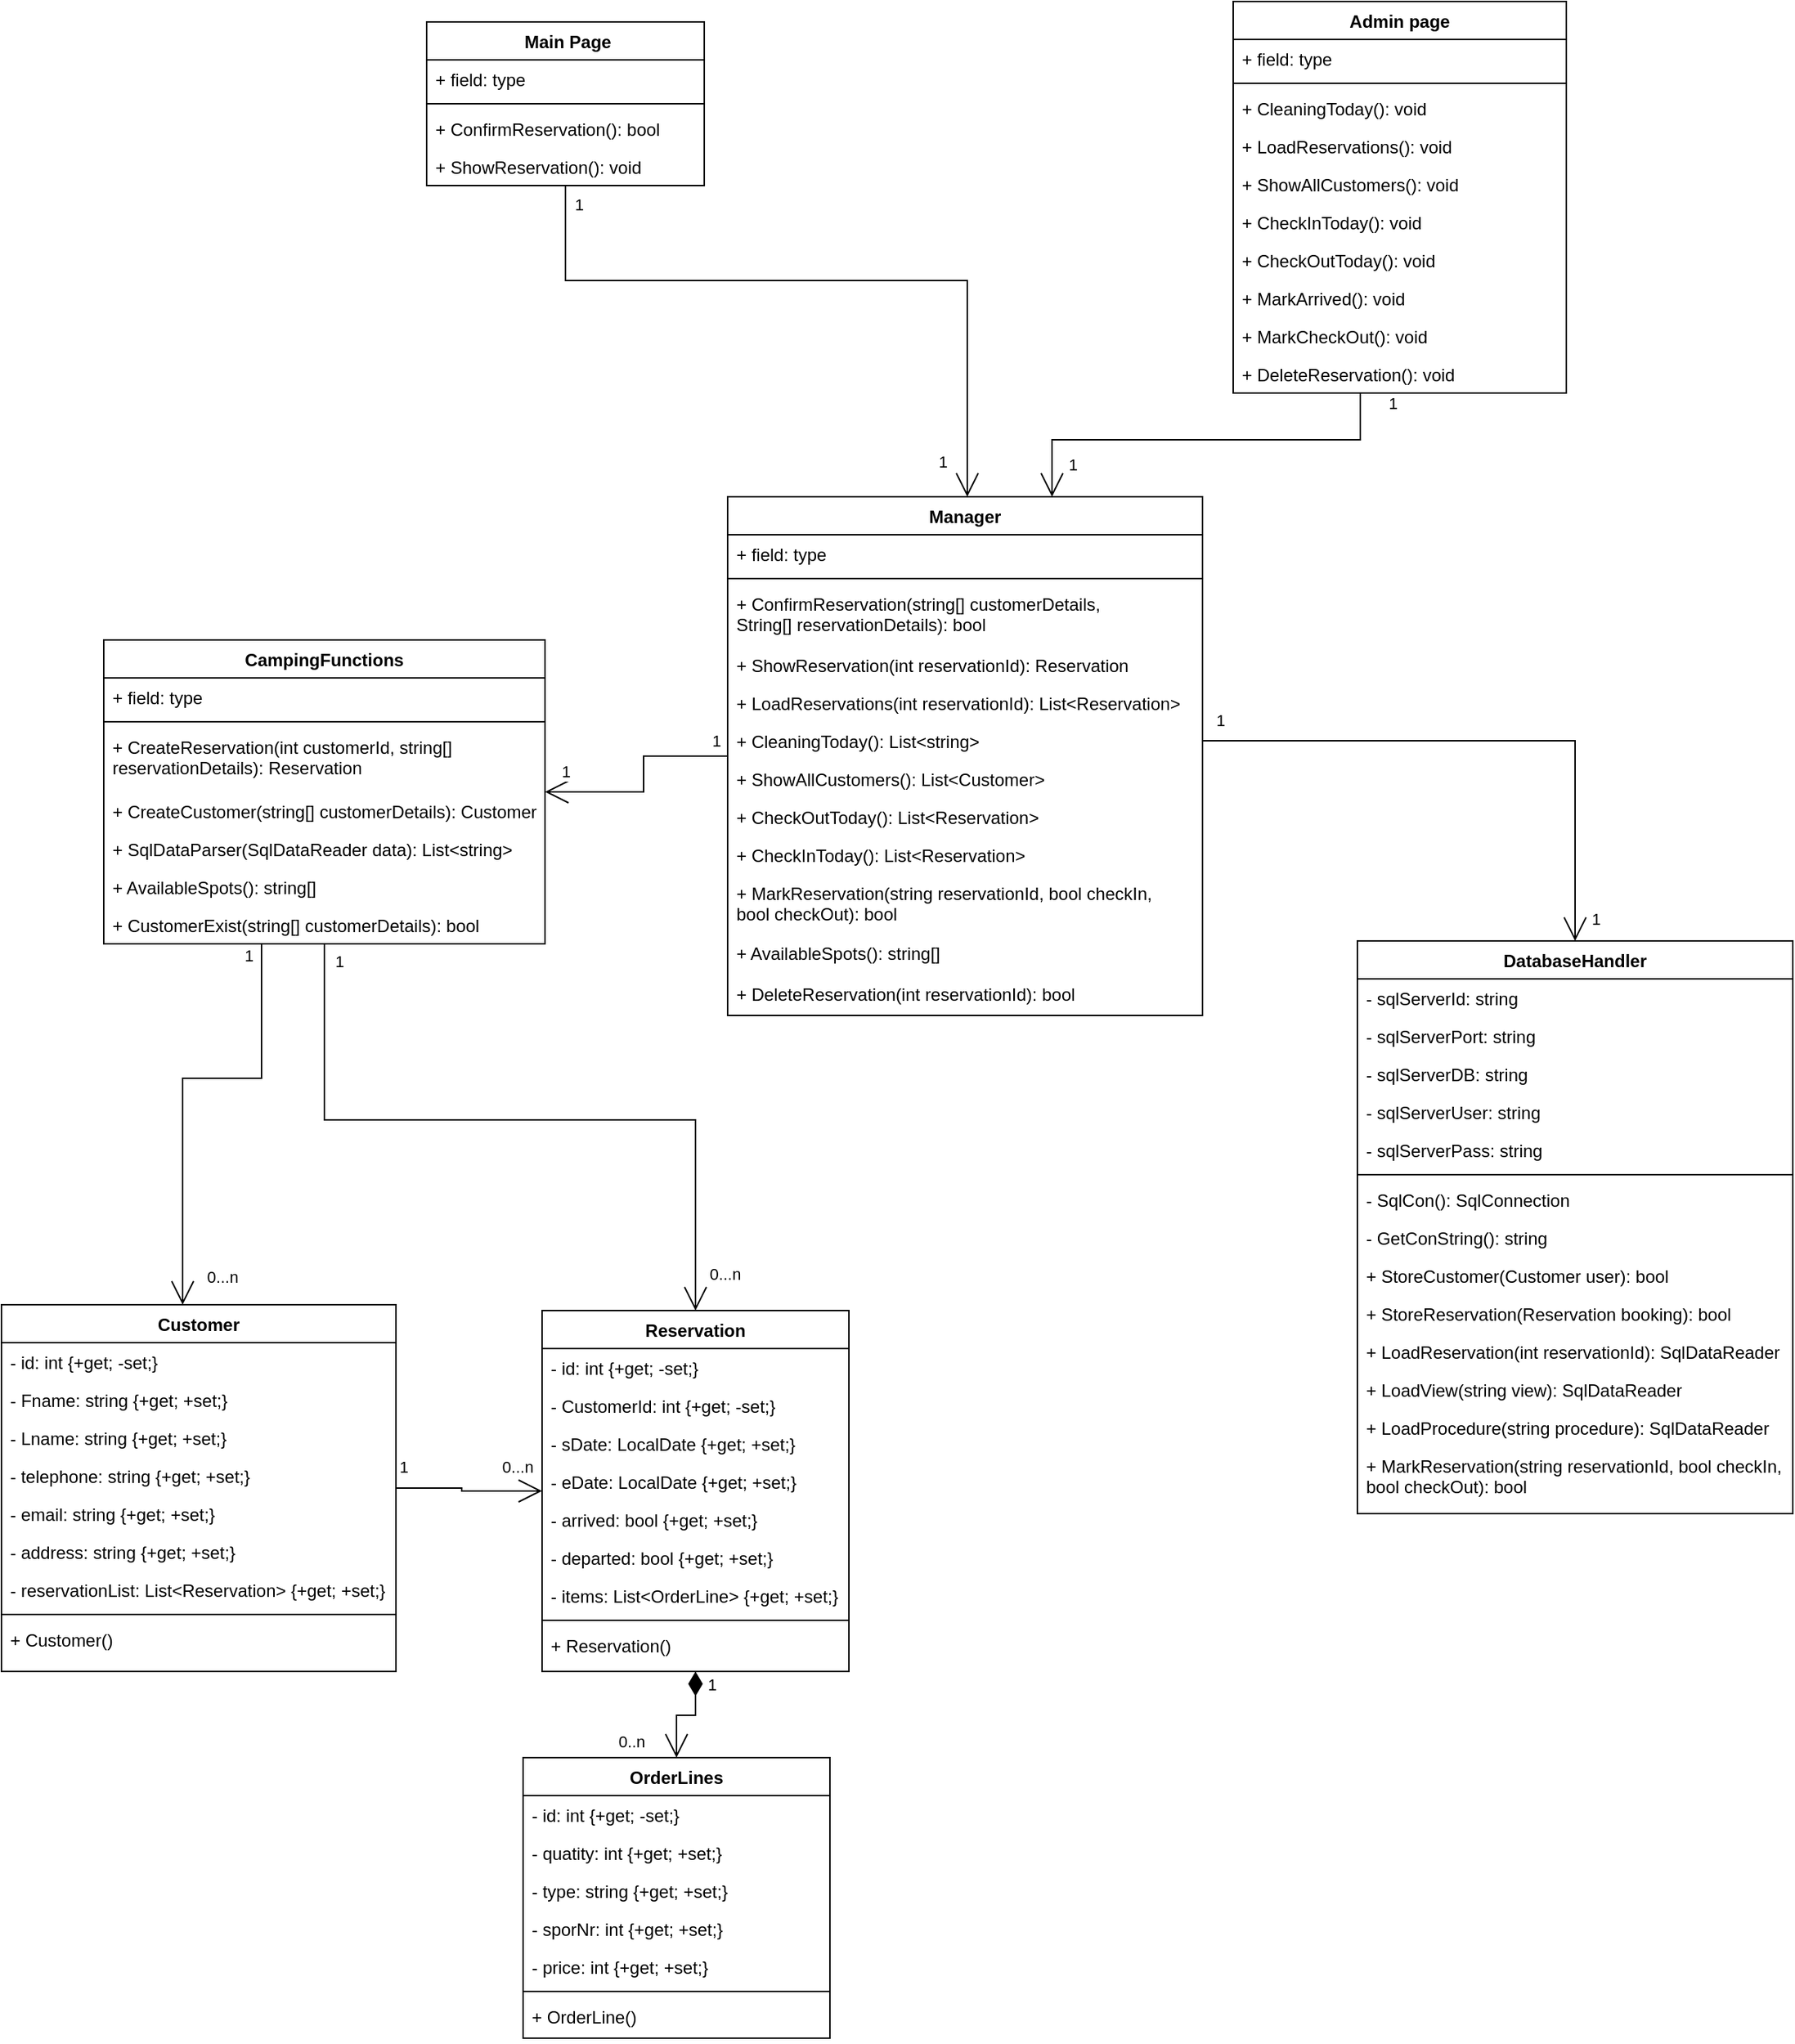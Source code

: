 <mxfile version="15.3.8" type="device"><diagram id="ZXucIiQbmIGvq1bYU0fG" name="Page-1"><mxGraphModel dx="1384" dy="1245" grid="0" gridSize="10" guides="1" tooltips="1" connect="1" arrows="1" fold="1" page="0" pageScale="1" pageWidth="827" pageHeight="1169" math="0" shadow="0"><root><mxCell id="0"/><mxCell id="1" parent="0"/><mxCell id="AA10VUPII5IfpuSsmPGF-103" style="edgeStyle=orthogonalEdgeStyle;rounded=0;orthogonalLoop=1;jettySize=auto;html=1;startArrow=none;startFill=0;endArrow=open;endFill=0;startSize=14;endSize=14;" edge="1" parent="1" source="AA10VUPII5IfpuSsmPGF-1" target="AA10VUPII5IfpuSsmPGF-9"><mxGeometry relative="1" as="geometry"/></mxCell><mxCell id="AA10VUPII5IfpuSsmPGF-104" value="1" style="edgeLabel;html=1;align=center;verticalAlign=middle;resizable=0;points=[];" vertex="1" connectable="0" parent="AA10VUPII5IfpuSsmPGF-103"><mxGeometry x="-0.843" y="1" relative="1" as="geometry"><mxPoint x="3" y="-12" as="offset"/></mxGeometry></mxCell><mxCell id="AA10VUPII5IfpuSsmPGF-105" value="1" style="edgeLabel;html=1;align=center;verticalAlign=middle;resizable=0;points=[];" vertex="1" connectable="0" parent="AA10VUPII5IfpuSsmPGF-103"><mxGeometry x="0.671" relative="1" as="geometry"><mxPoint x="-11" y="-14" as="offset"/></mxGeometry></mxCell><mxCell id="AA10VUPII5IfpuSsmPGF-119" style="edgeStyle=orthogonalEdgeStyle;rounded=0;orthogonalLoop=1;jettySize=auto;html=1;startArrow=open;startFill=0;endArrow=none;endFill=0;startSize=14;endSize=14;" edge="1" parent="1" source="AA10VUPII5IfpuSsmPGF-1" target="AA10VUPII5IfpuSsmPGF-39"><mxGeometry relative="1" as="geometry"><Array as="points"><mxPoint x="894" y="208"/><mxPoint x="1105" y="208"/></Array></mxGeometry></mxCell><mxCell id="AA10VUPII5IfpuSsmPGF-120" value="1" style="edgeLabel;html=1;align=center;verticalAlign=middle;resizable=0;points=[];" vertex="1" connectable="0" parent="AA10VUPII5IfpuSsmPGF-119"><mxGeometry x="-0.895" y="-4" relative="1" as="geometry"><mxPoint x="10" y="-7" as="offset"/></mxGeometry></mxCell><mxCell id="AA10VUPII5IfpuSsmPGF-121" value="1" style="edgeLabel;html=1;align=center;verticalAlign=middle;resizable=0;points=[];" vertex="1" connectable="0" parent="AA10VUPII5IfpuSsmPGF-119"><mxGeometry x="0.794" relative="1" as="geometry"><mxPoint x="22" y="-22" as="offset"/></mxGeometry></mxCell><mxCell id="AA10VUPII5IfpuSsmPGF-1" value="Manager" style="swimlane;fontStyle=1;align=center;verticalAlign=top;childLayout=stackLayout;horizontal=1;startSize=26;horizontalStack=0;resizeParent=1;resizeParentMax=0;resizeLast=0;collapsible=1;marginBottom=0;" vertex="1" parent="1"><mxGeometry x="672" y="247" width="325" height="355" as="geometry"><mxRectangle x="470" y="260" width="80" height="26" as="alternateBounds"/></mxGeometry></mxCell><mxCell id="AA10VUPII5IfpuSsmPGF-2" value="+ field: type" style="text;strokeColor=none;fillColor=none;align=left;verticalAlign=top;spacingLeft=4;spacingRight=4;overflow=hidden;rotatable=0;points=[[0,0.5],[1,0.5]];portConstraint=eastwest;" vertex="1" parent="AA10VUPII5IfpuSsmPGF-1"><mxGeometry y="26" width="325" height="26" as="geometry"/></mxCell><mxCell id="AA10VUPII5IfpuSsmPGF-3" value="" style="line;strokeWidth=1;fillColor=none;align=left;verticalAlign=middle;spacingTop=-1;spacingLeft=3;spacingRight=3;rotatable=0;labelPosition=right;points=[];portConstraint=eastwest;" vertex="1" parent="AA10VUPII5IfpuSsmPGF-1"><mxGeometry y="52" width="325" height="8" as="geometry"/></mxCell><mxCell id="AA10VUPII5IfpuSsmPGF-14" value="+ ConfirmReservation(string[] customerDetails, &#10;String[] reservationDetails): bool" style="text;strokeColor=none;fillColor=none;align=left;verticalAlign=top;spacingLeft=4;spacingRight=4;overflow=hidden;rotatable=0;points=[[0,0.5],[1,0.5]];portConstraint=eastwest;" vertex="1" parent="AA10VUPII5IfpuSsmPGF-1"><mxGeometry y="60" width="325" height="42" as="geometry"/></mxCell><mxCell id="AA10VUPII5IfpuSsmPGF-51" value="+ ShowReservation(int reservationId): Reservation" style="text;strokeColor=none;fillColor=none;align=left;verticalAlign=top;spacingLeft=4;spacingRight=4;overflow=hidden;rotatable=0;points=[[0,0.5],[1,0.5]];portConstraint=eastwest;" vertex="1" parent="AA10VUPII5IfpuSsmPGF-1"><mxGeometry y="102" width="325" height="26" as="geometry"/></mxCell><mxCell id="AA10VUPII5IfpuSsmPGF-15" value="+ LoadReservations(int reservationId): List&lt;Reservation&gt;" style="text;strokeColor=none;fillColor=none;align=left;verticalAlign=top;spacingLeft=4;spacingRight=4;overflow=hidden;rotatable=0;points=[[0,0.5],[1,0.5]];portConstraint=eastwest;" vertex="1" parent="AA10VUPII5IfpuSsmPGF-1"><mxGeometry y="128" width="325" height="26" as="geometry"/></mxCell><mxCell id="AA10VUPII5IfpuSsmPGF-47" value="+ CleaningToday(): List&lt;string&gt;" style="text;strokeColor=none;fillColor=none;align=left;verticalAlign=top;spacingLeft=4;spacingRight=4;overflow=hidden;rotatable=0;points=[[0,0.5],[1,0.5]];portConstraint=eastwest;" vertex="1" parent="AA10VUPII5IfpuSsmPGF-1"><mxGeometry y="154" width="325" height="26" as="geometry"/></mxCell><mxCell id="AA10VUPII5IfpuSsmPGF-48" value="+ ShowAllCustomers(): List&lt;Customer&gt;" style="text;strokeColor=none;fillColor=none;align=left;verticalAlign=top;spacingLeft=4;spacingRight=4;overflow=hidden;rotatable=0;points=[[0,0.5],[1,0.5]];portConstraint=eastwest;" vertex="1" parent="AA10VUPII5IfpuSsmPGF-1"><mxGeometry y="180" width="325" height="26" as="geometry"/></mxCell><mxCell id="AA10VUPII5IfpuSsmPGF-49" value="+ CheckOutToday(): List&lt;Reservation&gt;" style="text;strokeColor=none;fillColor=none;align=left;verticalAlign=top;spacingLeft=4;spacingRight=4;overflow=hidden;rotatable=0;points=[[0,0.5],[1,0.5]];portConstraint=eastwest;" vertex="1" parent="AA10VUPII5IfpuSsmPGF-1"><mxGeometry y="206" width="325" height="26" as="geometry"/></mxCell><mxCell id="AA10VUPII5IfpuSsmPGF-96" value="+ CheckInToday(): List&lt;Reservation&gt;" style="text;strokeColor=none;fillColor=none;align=left;verticalAlign=top;spacingLeft=4;spacingRight=4;overflow=hidden;rotatable=0;points=[[0,0.5],[1,0.5]];portConstraint=eastwest;" vertex="1" parent="AA10VUPII5IfpuSsmPGF-1"><mxGeometry y="232" width="325" height="26" as="geometry"/></mxCell><mxCell id="AA10VUPII5IfpuSsmPGF-53" value="+ MarkReservation(string reservationId, bool checkIn, &#10;bool checkOut): bool" style="text;strokeColor=none;fillColor=none;align=left;verticalAlign=top;spacingLeft=4;spacingRight=4;overflow=hidden;rotatable=0;points=[[0,0.5],[1,0.5]];portConstraint=eastwest;" vertex="1" parent="AA10VUPII5IfpuSsmPGF-1"><mxGeometry y="258" width="325" height="41" as="geometry"/></mxCell><mxCell id="AA10VUPII5IfpuSsmPGF-128" value="+ AvailableSpots(): string[]" style="text;strokeColor=none;fillColor=none;align=left;verticalAlign=top;spacingLeft=4;spacingRight=4;overflow=hidden;rotatable=0;points=[[0,0.5],[1,0.5]];portConstraint=eastwest;" vertex="1" parent="AA10VUPII5IfpuSsmPGF-1"><mxGeometry y="299" width="325" height="28" as="geometry"/></mxCell><mxCell id="AA10VUPII5IfpuSsmPGF-113" value="+ DeleteReservation(int reservationId): bool" style="text;strokeColor=none;fillColor=none;align=left;verticalAlign=top;spacingLeft=4;spacingRight=4;overflow=hidden;rotatable=0;points=[[0,0.5],[1,0.5]];portConstraint=eastwest;" vertex="1" parent="AA10VUPII5IfpuSsmPGF-1"><mxGeometry y="327" width="325" height="28" as="geometry"/></mxCell><mxCell id="AA10VUPII5IfpuSsmPGF-5" value="DatabaseHandler" style="swimlane;fontStyle=1;align=center;verticalAlign=top;childLayout=stackLayout;horizontal=1;startSize=26;horizontalStack=0;resizeParent=1;resizeParentMax=0;resizeLast=0;collapsible=1;marginBottom=0;" vertex="1" parent="1"><mxGeometry x="1103" y="551" width="298" height="392" as="geometry"/></mxCell><mxCell id="AA10VUPII5IfpuSsmPGF-6" value="- sqlServerId: string" style="text;strokeColor=none;fillColor=none;align=left;verticalAlign=top;spacingLeft=4;spacingRight=4;overflow=hidden;rotatable=0;points=[[0,0.5],[1,0.5]];portConstraint=eastwest;" vertex="1" parent="AA10VUPII5IfpuSsmPGF-5"><mxGeometry y="26" width="298" height="26" as="geometry"/></mxCell><mxCell id="AA10VUPII5IfpuSsmPGF-133" value="- sqlServerPort: string" style="text;strokeColor=none;fillColor=none;align=left;verticalAlign=top;spacingLeft=4;spacingRight=4;overflow=hidden;rotatable=0;points=[[0,0.5],[1,0.5]];portConstraint=eastwest;" vertex="1" parent="AA10VUPII5IfpuSsmPGF-5"><mxGeometry y="52" width="298" height="26" as="geometry"/></mxCell><mxCell id="AA10VUPII5IfpuSsmPGF-134" value="- sqlServerDB: string" style="text;strokeColor=none;fillColor=none;align=left;verticalAlign=top;spacingLeft=4;spacingRight=4;overflow=hidden;rotatable=0;points=[[0,0.5],[1,0.5]];portConstraint=eastwest;" vertex="1" parent="AA10VUPII5IfpuSsmPGF-5"><mxGeometry y="78" width="298" height="26" as="geometry"/></mxCell><mxCell id="AA10VUPII5IfpuSsmPGF-135" value="- sqlServerUser: string" style="text;strokeColor=none;fillColor=none;align=left;verticalAlign=top;spacingLeft=4;spacingRight=4;overflow=hidden;rotatable=0;points=[[0,0.5],[1,0.5]];portConstraint=eastwest;" vertex="1" parent="AA10VUPII5IfpuSsmPGF-5"><mxGeometry y="104" width="298" height="26" as="geometry"/></mxCell><mxCell id="AA10VUPII5IfpuSsmPGF-136" value="- sqlServerPass: string" style="text;strokeColor=none;fillColor=none;align=left;verticalAlign=top;spacingLeft=4;spacingRight=4;overflow=hidden;rotatable=0;points=[[0,0.5],[1,0.5]];portConstraint=eastwest;" vertex="1" parent="AA10VUPII5IfpuSsmPGF-5"><mxGeometry y="130" width="298" height="26" as="geometry"/></mxCell><mxCell id="AA10VUPII5IfpuSsmPGF-7" value="" style="line;strokeWidth=1;fillColor=none;align=left;verticalAlign=middle;spacingTop=-1;spacingLeft=3;spacingRight=3;rotatable=0;labelPosition=right;points=[];portConstraint=eastwest;" vertex="1" parent="AA10VUPII5IfpuSsmPGF-5"><mxGeometry y="156" width="298" height="8" as="geometry"/></mxCell><mxCell id="AA10VUPII5IfpuSsmPGF-8" value="- SqlCon(): SqlConnection" style="text;strokeColor=none;fillColor=none;align=left;verticalAlign=top;spacingLeft=4;spacingRight=4;overflow=hidden;rotatable=0;points=[[0,0.5],[1,0.5]];portConstraint=eastwest;" vertex="1" parent="AA10VUPII5IfpuSsmPGF-5"><mxGeometry y="164" width="298" height="26" as="geometry"/></mxCell><mxCell id="AA10VUPII5IfpuSsmPGF-138" value="- GetConString(): string" style="text;strokeColor=none;fillColor=none;align=left;verticalAlign=top;spacingLeft=4;spacingRight=4;overflow=hidden;rotatable=0;points=[[0,0.5],[1,0.5]];portConstraint=eastwest;" vertex="1" parent="AA10VUPII5IfpuSsmPGF-5"><mxGeometry y="190" width="298" height="26" as="geometry"/></mxCell><mxCell id="AA10VUPII5IfpuSsmPGF-137" value="+ StoreCustomer(Customer user): bool" style="text;strokeColor=none;fillColor=none;align=left;verticalAlign=top;spacingLeft=4;spacingRight=4;overflow=hidden;rotatable=0;points=[[0,0.5],[1,0.5]];portConstraint=eastwest;" vertex="1" parent="AA10VUPII5IfpuSsmPGF-5"><mxGeometry y="216" width="298" height="26" as="geometry"/></mxCell><mxCell id="AA10VUPII5IfpuSsmPGF-90" value="+ StoreReservation(Reservation booking): bool" style="text;strokeColor=none;fillColor=none;align=left;verticalAlign=top;spacingLeft=4;spacingRight=4;overflow=hidden;rotatable=0;points=[[0,0.5],[1,0.5]];portConstraint=eastwest;" vertex="1" parent="AA10VUPII5IfpuSsmPGF-5"><mxGeometry y="242" width="298" height="26" as="geometry"/></mxCell><mxCell id="AA10VUPII5IfpuSsmPGF-89" value="+ LoadReservation(int reservationId): SqlDataReader" style="text;strokeColor=none;fillColor=none;align=left;verticalAlign=top;spacingLeft=4;spacingRight=4;overflow=hidden;rotatable=0;points=[[0,0.5],[1,0.5]];portConstraint=eastwest;" vertex="1" parent="AA10VUPII5IfpuSsmPGF-5"><mxGeometry y="268" width="298" height="26" as="geometry"/></mxCell><mxCell id="AA10VUPII5IfpuSsmPGF-91" value="+ LoadView(string view): SqlDataReader" style="text;strokeColor=none;fillColor=none;align=left;verticalAlign=top;spacingLeft=4;spacingRight=4;overflow=hidden;rotatable=0;points=[[0,0.5],[1,0.5]];portConstraint=eastwest;" vertex="1" parent="AA10VUPII5IfpuSsmPGF-5"><mxGeometry y="294" width="298" height="26" as="geometry"/></mxCell><mxCell id="AA10VUPII5IfpuSsmPGF-98" value="+ LoadProcedure(string procedure): SqlDataReader" style="text;strokeColor=none;fillColor=none;align=left;verticalAlign=top;spacingLeft=4;spacingRight=4;overflow=hidden;rotatable=0;points=[[0,0.5],[1,0.5]];portConstraint=eastwest;" vertex="1" parent="AA10VUPII5IfpuSsmPGF-5"><mxGeometry y="320" width="298" height="26" as="geometry"/></mxCell><mxCell id="AA10VUPII5IfpuSsmPGF-115" value="+ MarkReservation(string reservationId, bool checkIn, &#10;bool checkOut): bool" style="text;strokeColor=none;fillColor=none;align=left;verticalAlign=top;spacingLeft=4;spacingRight=4;overflow=hidden;rotatable=0;points=[[0,0.5],[1,0.5]];portConstraint=eastwest;" vertex="1" parent="AA10VUPII5IfpuSsmPGF-5"><mxGeometry y="346" width="298" height="46" as="geometry"/></mxCell><mxCell id="AA10VUPII5IfpuSsmPGF-107" style="edgeStyle=orthogonalEdgeStyle;rounded=0;orthogonalLoop=1;jettySize=auto;html=1;startArrow=none;startFill=0;endArrow=open;endFill=0;startSize=14;endSize=14;" edge="1" parent="1" source="AA10VUPII5IfpuSsmPGF-9" target="AA10VUPII5IfpuSsmPGF-61"><mxGeometry relative="1" as="geometry"><Array as="points"><mxPoint x="353" y="645"/><mxPoint x="299" y="645"/></Array></mxGeometry></mxCell><mxCell id="AA10VUPII5IfpuSsmPGF-108" value="1" style="edgeLabel;html=1;align=center;verticalAlign=middle;resizable=0;points=[];" vertex="1" connectable="0" parent="AA10VUPII5IfpuSsmPGF-107"><mxGeometry x="-0.886" y="1" relative="1" as="geometry"><mxPoint x="-10" y="-9" as="offset"/></mxGeometry></mxCell><mxCell id="AA10VUPII5IfpuSsmPGF-109" value="0...n" style="edgeLabel;html=1;align=center;verticalAlign=middle;resizable=0;points=[];" vertex="1" connectable="0" parent="AA10VUPII5IfpuSsmPGF-107"><mxGeometry x="0.906" relative="1" as="geometry"><mxPoint x="27" y="-5" as="offset"/></mxGeometry></mxCell><mxCell id="AA10VUPII5IfpuSsmPGF-110" style="edgeStyle=orthogonalEdgeStyle;rounded=0;orthogonalLoop=1;jettySize=auto;html=1;startArrow=none;startFill=0;endArrow=open;endFill=0;startSize=14;endSize=14;" edge="1" parent="1" source="AA10VUPII5IfpuSsmPGF-9" target="AA10VUPII5IfpuSsmPGF-54"><mxGeometry relative="1" as="geometry"/></mxCell><mxCell id="AA10VUPII5IfpuSsmPGF-111" value="1" style="edgeLabel;html=1;align=center;verticalAlign=middle;resizable=0;points=[];" vertex="1" connectable="0" parent="AA10VUPII5IfpuSsmPGF-110"><mxGeometry x="-0.941" y="-1" relative="1" as="geometry"><mxPoint x="11" y="-3" as="offset"/></mxGeometry></mxCell><mxCell id="AA10VUPII5IfpuSsmPGF-112" value="0...n" style="edgeLabel;html=1;align=center;verticalAlign=middle;resizable=0;points=[];" vertex="1" connectable="0" parent="AA10VUPII5IfpuSsmPGF-110"><mxGeometry x="0.907" y="2" relative="1" as="geometry"><mxPoint x="18" y="-2" as="offset"/></mxGeometry></mxCell><mxCell id="AA10VUPII5IfpuSsmPGF-9" value="CampingFunctions" style="swimlane;fontStyle=1;align=center;verticalAlign=top;childLayout=stackLayout;horizontal=1;startSize=26;horizontalStack=0;resizeParent=1;resizeParentMax=0;resizeLast=0;collapsible=1;marginBottom=0;" vertex="1" parent="1"><mxGeometry x="245" y="345" width="302" height="208" as="geometry"/></mxCell><mxCell id="AA10VUPII5IfpuSsmPGF-10" value="+ field: type" style="text;strokeColor=none;fillColor=none;align=left;verticalAlign=top;spacingLeft=4;spacingRight=4;overflow=hidden;rotatable=0;points=[[0,0.5],[1,0.5]];portConstraint=eastwest;" vertex="1" parent="AA10VUPII5IfpuSsmPGF-9"><mxGeometry y="26" width="302" height="26" as="geometry"/></mxCell><mxCell id="AA10VUPII5IfpuSsmPGF-11" value="" style="line;strokeWidth=1;fillColor=none;align=left;verticalAlign=middle;spacingTop=-1;spacingLeft=3;spacingRight=3;rotatable=0;labelPosition=right;points=[];portConstraint=eastwest;" vertex="1" parent="AA10VUPII5IfpuSsmPGF-9"><mxGeometry y="52" width="302" height="8" as="geometry"/></mxCell><mxCell id="AA10VUPII5IfpuSsmPGF-92" value="+ CreateReservation(int customerId, string[] &#10;reservationDetails): Reservation" style="text;strokeColor=none;fillColor=none;align=left;verticalAlign=top;spacingLeft=4;spacingRight=4;overflow=hidden;rotatable=0;points=[[0,0.5],[1,0.5]];portConstraint=eastwest;" vertex="1" parent="AA10VUPII5IfpuSsmPGF-9"><mxGeometry y="60" width="302" height="44" as="geometry"/></mxCell><mxCell id="AA10VUPII5IfpuSsmPGF-97" value="+ CreateCustomer(string[] customerDetails): Customer" style="text;strokeColor=none;fillColor=none;align=left;verticalAlign=top;spacingLeft=4;spacingRight=4;overflow=hidden;rotatable=0;points=[[0,0.5],[1,0.5]];portConstraint=eastwest;" vertex="1" parent="AA10VUPII5IfpuSsmPGF-9"><mxGeometry y="104" width="302" height="26" as="geometry"/></mxCell><mxCell id="AA10VUPII5IfpuSsmPGF-114" value="+ SqlDataParser(SqlDataReader data): List&lt;string&gt;" style="text;strokeColor=none;fillColor=none;align=left;verticalAlign=top;spacingLeft=4;spacingRight=4;overflow=hidden;rotatable=0;points=[[0,0.5],[1,0.5]];portConstraint=eastwest;" vertex="1" parent="AA10VUPII5IfpuSsmPGF-9"><mxGeometry y="130" width="302" height="26" as="geometry"/></mxCell><mxCell id="AA10VUPII5IfpuSsmPGF-140" value="+ AvailableSpots(): string[]" style="text;strokeColor=none;fillColor=none;align=left;verticalAlign=top;spacingLeft=4;spacingRight=4;overflow=hidden;rotatable=0;points=[[0,0.5],[1,0.5]];portConstraint=eastwest;" vertex="1" parent="AA10VUPII5IfpuSsmPGF-9"><mxGeometry y="156" width="302" height="26" as="geometry"/></mxCell><mxCell id="AA10VUPII5IfpuSsmPGF-125" value="+ CustomerExist(string[] customerDetails): bool" style="text;strokeColor=none;fillColor=none;align=left;verticalAlign=top;spacingLeft=4;spacingRight=4;overflow=hidden;rotatable=0;points=[[0,0.5],[1,0.5]];portConstraint=eastwest;" vertex="1" parent="AA10VUPII5IfpuSsmPGF-9"><mxGeometry y="182" width="302" height="26" as="geometry"/></mxCell><mxCell id="AA10VUPII5IfpuSsmPGF-122" style="edgeStyle=orthogonalEdgeStyle;rounded=0;orthogonalLoop=1;jettySize=auto;html=1;startArrow=none;startFill=0;endArrow=open;endFill=0;startSize=14;endSize=14;" edge="1" parent="1" source="AA10VUPII5IfpuSsmPGF-33" target="AA10VUPII5IfpuSsmPGF-1"><mxGeometry relative="1" as="geometry"><Array as="points"><mxPoint x="561" y="99"/><mxPoint x="836" y="99"/></Array></mxGeometry></mxCell><mxCell id="AA10VUPII5IfpuSsmPGF-123" value="1" style="edgeLabel;html=1;align=center;verticalAlign=middle;resizable=0;points=[];" vertex="1" connectable="0" parent="AA10VUPII5IfpuSsmPGF-122"><mxGeometry x="0.91" relative="1" as="geometry"><mxPoint x="-17" y="-2" as="offset"/></mxGeometry></mxCell><mxCell id="AA10VUPII5IfpuSsmPGF-124" value="1" style="edgeLabel;html=1;align=center;verticalAlign=middle;resizable=0;points=[];" vertex="1" connectable="0" parent="AA10VUPII5IfpuSsmPGF-122"><mxGeometry x="-0.949" relative="1" as="geometry"><mxPoint x="9" as="offset"/></mxGeometry></mxCell><mxCell id="AA10VUPII5IfpuSsmPGF-33" value=" Main Page" style="swimlane;fontStyle=1;align=center;verticalAlign=top;childLayout=stackLayout;horizontal=1;startSize=26;horizontalStack=0;resizeParent=1;resizeParentMax=0;resizeLast=0;collapsible=1;marginBottom=0;" vertex="1" parent="1"><mxGeometry x="466" y="-78" width="190" height="112" as="geometry"/></mxCell><mxCell id="AA10VUPII5IfpuSsmPGF-34" value="+ field: type" style="text;strokeColor=none;fillColor=none;align=left;verticalAlign=top;spacingLeft=4;spacingRight=4;overflow=hidden;rotatable=0;points=[[0,0.5],[1,0.5]];portConstraint=eastwest;" vertex="1" parent="AA10VUPII5IfpuSsmPGF-33"><mxGeometry y="26" width="190" height="26" as="geometry"/></mxCell><mxCell id="AA10VUPII5IfpuSsmPGF-35" value="" style="line;strokeWidth=1;fillColor=none;align=left;verticalAlign=middle;spacingTop=-1;spacingLeft=3;spacingRight=3;rotatable=0;labelPosition=right;points=[];portConstraint=eastwest;" vertex="1" parent="AA10VUPII5IfpuSsmPGF-33"><mxGeometry y="52" width="190" height="8" as="geometry"/></mxCell><mxCell id="AA10VUPII5IfpuSsmPGF-38" value="+ ConfirmReservation(): bool" style="text;strokeColor=none;fillColor=none;align=left;verticalAlign=top;spacingLeft=4;spacingRight=4;overflow=hidden;rotatable=0;points=[[0,0.5],[1,0.5]];portConstraint=eastwest;" vertex="1" parent="AA10VUPII5IfpuSsmPGF-33"><mxGeometry y="60" width="190" height="26" as="geometry"/></mxCell><mxCell id="AA10VUPII5IfpuSsmPGF-32" value="+ ShowReservation(): void" style="text;strokeColor=none;fillColor=none;align=left;verticalAlign=top;spacingLeft=4;spacingRight=4;overflow=hidden;rotatable=0;points=[[0,0.5],[1,0.5]];portConstraint=eastwest;" vertex="1" parent="AA10VUPII5IfpuSsmPGF-33"><mxGeometry y="86" width="190" height="26" as="geometry"/></mxCell><mxCell id="AA10VUPII5IfpuSsmPGF-39" value="Admin page" style="swimlane;fontStyle=1;align=center;verticalAlign=top;childLayout=stackLayout;horizontal=1;startSize=26;horizontalStack=0;resizeParent=1;resizeParentMax=0;resizeLast=0;collapsible=1;marginBottom=0;" vertex="1" parent="1"><mxGeometry x="1018" y="-92" width="228" height="268" as="geometry"/></mxCell><mxCell id="AA10VUPII5IfpuSsmPGF-40" value="+ field: type" style="text;strokeColor=none;fillColor=none;align=left;verticalAlign=top;spacingLeft=4;spacingRight=4;overflow=hidden;rotatable=0;points=[[0,0.5],[1,0.5]];portConstraint=eastwest;" vertex="1" parent="AA10VUPII5IfpuSsmPGF-39"><mxGeometry y="26" width="228" height="26" as="geometry"/></mxCell><mxCell id="AA10VUPII5IfpuSsmPGF-41" value="" style="line;strokeWidth=1;fillColor=none;align=left;verticalAlign=middle;spacingTop=-1;spacingLeft=3;spacingRight=3;rotatable=0;labelPosition=right;points=[];portConstraint=eastwest;" vertex="1" parent="AA10VUPII5IfpuSsmPGF-39"><mxGeometry y="52" width="228" height="8" as="geometry"/></mxCell><mxCell id="AA10VUPII5IfpuSsmPGF-42" value="+ CleaningToday(): void" style="text;strokeColor=none;fillColor=none;align=left;verticalAlign=top;spacingLeft=4;spacingRight=4;overflow=hidden;rotatable=0;points=[[0,0.5],[1,0.5]];portConstraint=eastwest;" vertex="1" parent="AA10VUPII5IfpuSsmPGF-39"><mxGeometry y="60" width="228" height="26" as="geometry"/></mxCell><mxCell id="AA10VUPII5IfpuSsmPGF-43" value="+ LoadReservations(): void" style="text;strokeColor=none;fillColor=none;align=left;verticalAlign=top;spacingLeft=4;spacingRight=4;overflow=hidden;rotatable=0;points=[[0,0.5],[1,0.5]];portConstraint=eastwest;" vertex="1" parent="AA10VUPII5IfpuSsmPGF-39"><mxGeometry y="86" width="228" height="26" as="geometry"/></mxCell><mxCell id="AA10VUPII5IfpuSsmPGF-45" value="+ ShowAllCustomers(): void" style="text;strokeColor=none;fillColor=none;align=left;verticalAlign=top;spacingLeft=4;spacingRight=4;overflow=hidden;rotatable=0;points=[[0,0.5],[1,0.5]];portConstraint=eastwest;" vertex="1" parent="AA10VUPII5IfpuSsmPGF-39"><mxGeometry y="112" width="228" height="26" as="geometry"/></mxCell><mxCell id="AA10VUPII5IfpuSsmPGF-44" value="+ CheckInToday(): void" style="text;strokeColor=none;fillColor=none;align=left;verticalAlign=top;spacingLeft=4;spacingRight=4;overflow=hidden;rotatable=0;points=[[0,0.5],[1,0.5]];portConstraint=eastwest;" vertex="1" parent="AA10VUPII5IfpuSsmPGF-39"><mxGeometry y="138" width="228" height="26" as="geometry"/></mxCell><mxCell id="AA10VUPII5IfpuSsmPGF-95" value="+ CheckOutToday(): void" style="text;strokeColor=none;fillColor=none;align=left;verticalAlign=top;spacingLeft=4;spacingRight=4;overflow=hidden;rotatable=0;points=[[0,0.5],[1,0.5]];portConstraint=eastwest;" vertex="1" parent="AA10VUPII5IfpuSsmPGF-39"><mxGeometry y="164" width="228" height="26" as="geometry"/></mxCell><mxCell id="AA10VUPII5IfpuSsmPGF-46" value="+ MarkArrived(): void" style="text;strokeColor=none;fillColor=none;align=left;verticalAlign=top;spacingLeft=4;spacingRight=4;overflow=hidden;rotatable=0;points=[[0,0.5],[1,0.5]];portConstraint=eastwest;" vertex="1" parent="AA10VUPII5IfpuSsmPGF-39"><mxGeometry y="190" width="228" height="26" as="geometry"/></mxCell><mxCell id="AA10VUPII5IfpuSsmPGF-52" value="+ MarkCheckOut(): void" style="text;strokeColor=none;fillColor=none;align=left;verticalAlign=top;spacingLeft=4;spacingRight=4;overflow=hidden;rotatable=0;points=[[0,0.5],[1,0.5]];portConstraint=eastwest;" vertex="1" parent="AA10VUPII5IfpuSsmPGF-39"><mxGeometry y="216" width="228" height="26" as="geometry"/></mxCell><mxCell id="AA10VUPII5IfpuSsmPGF-126" value="+ DeleteReservation(): void" style="text;strokeColor=none;fillColor=none;align=left;verticalAlign=top;spacingLeft=4;spacingRight=4;overflow=hidden;rotatable=0;points=[[0,0.5],[1,0.5]];portConstraint=eastwest;" vertex="1" parent="AA10VUPII5IfpuSsmPGF-39"><mxGeometry y="242" width="228" height="26" as="geometry"/></mxCell><mxCell id="AA10VUPII5IfpuSsmPGF-86" style="edgeStyle=orthogonalEdgeStyle;rounded=0;orthogonalLoop=1;jettySize=auto;html=1;startArrow=diamondThin;startFill=1;endArrow=open;endFill=0;startSize=14;endSize=14;" edge="1" parent="1" source="AA10VUPII5IfpuSsmPGF-54" target="AA10VUPII5IfpuSsmPGF-71"><mxGeometry relative="1" as="geometry"/></mxCell><mxCell id="AA10VUPII5IfpuSsmPGF-87" value="1" style="edgeLabel;html=1;align=center;verticalAlign=middle;resizable=0;points=[];" vertex="1" connectable="0" parent="AA10VUPII5IfpuSsmPGF-86"><mxGeometry x="-0.666" relative="1" as="geometry"><mxPoint x="11" y="-3" as="offset"/></mxGeometry></mxCell><mxCell id="AA10VUPII5IfpuSsmPGF-88" value="0..n" style="edgeLabel;html=1;align=center;verticalAlign=middle;resizable=0;points=[];" vertex="1" connectable="0" parent="AA10VUPII5IfpuSsmPGF-86"><mxGeometry x="0.832" y="-1" relative="1" as="geometry"><mxPoint x="-30" y="-5" as="offset"/></mxGeometry></mxCell><mxCell id="AA10VUPII5IfpuSsmPGF-54" value="Reservation" style="swimlane;fontStyle=1;align=center;verticalAlign=top;childLayout=stackLayout;horizontal=1;startSize=26;horizontalStack=0;resizeParent=1;resizeParentMax=0;resizeLast=0;collapsible=1;marginBottom=0;" vertex="1" parent="1"><mxGeometry x="545" y="804" width="210" height="247" as="geometry"/></mxCell><mxCell id="AA10VUPII5IfpuSsmPGF-55" value="- id: int {+get; -set;}" style="text;strokeColor=none;fillColor=none;align=left;verticalAlign=top;spacingLeft=4;spacingRight=4;overflow=hidden;rotatable=0;points=[[0,0.5],[1,0.5]];portConstraint=eastwest;" vertex="1" parent="AA10VUPII5IfpuSsmPGF-54"><mxGeometry y="26" width="210" height="26" as="geometry"/></mxCell><mxCell id="AA10VUPII5IfpuSsmPGF-99" value="- CustomerId: int {+get; -set;}" style="text;strokeColor=none;fillColor=none;align=left;verticalAlign=top;spacingLeft=4;spacingRight=4;overflow=hidden;rotatable=0;points=[[0,0.5],[1,0.5]];portConstraint=eastwest;" vertex="1" parent="AA10VUPII5IfpuSsmPGF-54"><mxGeometry y="52" width="210" height="26" as="geometry"/></mxCell><mxCell id="AA10VUPII5IfpuSsmPGF-58" value="- sDate: LocalDate {+get; +set;}" style="text;strokeColor=none;fillColor=none;align=left;verticalAlign=top;spacingLeft=4;spacingRight=4;overflow=hidden;rotatable=0;points=[[0,0.5],[1,0.5]];portConstraint=eastwest;" vertex="1" parent="AA10VUPII5IfpuSsmPGF-54"><mxGeometry y="78" width="210" height="26" as="geometry"/></mxCell><mxCell id="AA10VUPII5IfpuSsmPGF-59" value="- eDate: LocalDate {+get; +set;}" style="text;strokeColor=none;fillColor=none;align=left;verticalAlign=top;spacingLeft=4;spacingRight=4;overflow=hidden;rotatable=0;points=[[0,0.5],[1,0.5]];portConstraint=eastwest;" vertex="1" parent="AA10VUPII5IfpuSsmPGF-54"><mxGeometry y="104" width="210" height="26" as="geometry"/></mxCell><mxCell id="AA10VUPII5IfpuSsmPGF-60" value="- arrived: bool {+get; +set;}" style="text;strokeColor=none;fillColor=none;align=left;verticalAlign=top;spacingLeft=4;spacingRight=4;overflow=hidden;rotatable=0;points=[[0,0.5],[1,0.5]];portConstraint=eastwest;" vertex="1" parent="AA10VUPII5IfpuSsmPGF-54"><mxGeometry y="130" width="210" height="26" as="geometry"/></mxCell><mxCell id="AA10VUPII5IfpuSsmPGF-132" value="- departed: bool {+get; +set;}" style="text;strokeColor=none;fillColor=none;align=left;verticalAlign=top;spacingLeft=4;spacingRight=4;overflow=hidden;rotatable=0;points=[[0,0.5],[1,0.5]];portConstraint=eastwest;" vertex="1" parent="AA10VUPII5IfpuSsmPGF-54"><mxGeometry y="156" width="210" height="26" as="geometry"/></mxCell><mxCell id="AA10VUPII5IfpuSsmPGF-70" value="- items: List&lt;OrderLine&gt; {+get; +set;}" style="text;strokeColor=none;fillColor=none;align=left;verticalAlign=top;spacingLeft=4;spacingRight=4;overflow=hidden;rotatable=0;points=[[0,0.5],[1,0.5]];portConstraint=eastwest;" vertex="1" parent="AA10VUPII5IfpuSsmPGF-54"><mxGeometry y="182" width="210" height="26" as="geometry"/></mxCell><mxCell id="AA10VUPII5IfpuSsmPGF-56" value="" style="line;strokeWidth=1;fillColor=none;align=left;verticalAlign=middle;spacingTop=-1;spacingLeft=3;spacingRight=3;rotatable=0;labelPosition=right;points=[];portConstraint=eastwest;" vertex="1" parent="AA10VUPII5IfpuSsmPGF-54"><mxGeometry y="208" width="210" height="8" as="geometry"/></mxCell><mxCell id="AA10VUPII5IfpuSsmPGF-57" value="+ Reservation()" style="text;strokeColor=none;fillColor=none;align=left;verticalAlign=top;spacingLeft=4;spacingRight=4;overflow=hidden;rotatable=0;points=[[0,0.5],[1,0.5]];portConstraint=eastwest;" vertex="1" parent="AA10VUPII5IfpuSsmPGF-54"><mxGeometry y="216" width="210" height="31" as="geometry"/></mxCell><mxCell id="AA10VUPII5IfpuSsmPGF-83" style="edgeStyle=orthogonalEdgeStyle;rounded=0;orthogonalLoop=1;jettySize=auto;html=1;startArrow=none;startFill=0;startSize=14;endSize=14;endArrow=open;endFill=0;" edge="1" parent="1" source="AA10VUPII5IfpuSsmPGF-61" target="AA10VUPII5IfpuSsmPGF-54"><mxGeometry relative="1" as="geometry"/></mxCell><mxCell id="AA10VUPII5IfpuSsmPGF-84" value="1" style="edgeLabel;html=1;align=center;verticalAlign=middle;resizable=0;points=[];" vertex="1" connectable="0" parent="AA10VUPII5IfpuSsmPGF-83"><mxGeometry x="-0.708" y="1" relative="1" as="geometry"><mxPoint x="-10" y="-14" as="offset"/></mxGeometry></mxCell><mxCell id="AA10VUPII5IfpuSsmPGF-85" value="0...n" style="edgeLabel;html=1;align=center;verticalAlign=middle;resizable=0;points=[];" vertex="1" connectable="0" parent="AA10VUPII5IfpuSsmPGF-83"><mxGeometry x="0.796" y="2" relative="1" as="geometry"><mxPoint x="-7" y="-15" as="offset"/></mxGeometry></mxCell><mxCell id="AA10VUPII5IfpuSsmPGF-61" value="Customer" style="swimlane;fontStyle=1;align=center;verticalAlign=top;childLayout=stackLayout;horizontal=1;startSize=26;horizontalStack=0;resizeParent=1;resizeParentMax=0;resizeLast=0;collapsible=1;marginBottom=0;" vertex="1" parent="1"><mxGeometry x="175" y="800" width="270" height="251" as="geometry"/></mxCell><mxCell id="AA10VUPII5IfpuSsmPGF-62" value="- id: int {+get; -set;}" style="text;strokeColor=none;fillColor=none;align=left;verticalAlign=top;spacingLeft=4;spacingRight=4;overflow=hidden;rotatable=0;points=[[0,0.5],[1,0.5]];portConstraint=eastwest;" vertex="1" parent="AA10VUPII5IfpuSsmPGF-61"><mxGeometry y="26" width="270" height="26" as="geometry"/></mxCell><mxCell id="AA10VUPII5IfpuSsmPGF-139" value="- Fname: string {+get; +set;}" style="text;strokeColor=none;fillColor=none;align=left;verticalAlign=top;spacingLeft=4;spacingRight=4;overflow=hidden;rotatable=0;points=[[0,0.5],[1,0.5]];portConstraint=eastwest;" vertex="1" parent="AA10VUPII5IfpuSsmPGF-61"><mxGeometry y="52" width="270" height="26" as="geometry"/></mxCell><mxCell id="AA10VUPII5IfpuSsmPGF-63" value="- Lname: string {+get; +set;}" style="text;strokeColor=none;fillColor=none;align=left;verticalAlign=top;spacingLeft=4;spacingRight=4;overflow=hidden;rotatable=0;points=[[0,0.5],[1,0.5]];portConstraint=eastwest;" vertex="1" parent="AA10VUPII5IfpuSsmPGF-61"><mxGeometry y="78" width="270" height="26" as="geometry"/></mxCell><mxCell id="AA10VUPII5IfpuSsmPGF-64" value="- telephone: string {+get; +set;}" style="text;strokeColor=none;fillColor=none;align=left;verticalAlign=top;spacingLeft=4;spacingRight=4;overflow=hidden;rotatable=0;points=[[0,0.5],[1,0.5]];portConstraint=eastwest;" vertex="1" parent="AA10VUPII5IfpuSsmPGF-61"><mxGeometry y="104" width="270" height="26" as="geometry"/></mxCell><mxCell id="AA10VUPII5IfpuSsmPGF-68" value="- email: string {+get; +set;}" style="text;strokeColor=none;fillColor=none;align=left;verticalAlign=top;spacingLeft=4;spacingRight=4;overflow=hidden;rotatable=0;points=[[0,0.5],[1,0.5]];portConstraint=eastwest;" vertex="1" parent="AA10VUPII5IfpuSsmPGF-61"><mxGeometry y="130" width="270" height="26" as="geometry"/></mxCell><mxCell id="AA10VUPII5IfpuSsmPGF-69" value="- address: string {+get; +set;}" style="text;strokeColor=none;fillColor=none;align=left;verticalAlign=top;spacingLeft=4;spacingRight=4;overflow=hidden;rotatable=0;points=[[0,0.5],[1,0.5]];portConstraint=eastwest;" vertex="1" parent="AA10VUPII5IfpuSsmPGF-61"><mxGeometry y="156" width="270" height="26" as="geometry"/></mxCell><mxCell id="AA10VUPII5IfpuSsmPGF-65" value="- reservationList: List&lt;Reservation&gt; {+get; +set;}" style="text;strokeColor=none;fillColor=none;align=left;verticalAlign=top;spacingLeft=4;spacingRight=4;overflow=hidden;rotatable=0;points=[[0,0.5],[1,0.5]];portConstraint=eastwest;" vertex="1" parent="AA10VUPII5IfpuSsmPGF-61"><mxGeometry y="182" width="270" height="26" as="geometry"/></mxCell><mxCell id="AA10VUPII5IfpuSsmPGF-66" value="" style="line;strokeWidth=1;fillColor=none;align=left;verticalAlign=middle;spacingTop=-1;spacingLeft=3;spacingRight=3;rotatable=0;labelPosition=right;points=[];portConstraint=eastwest;" vertex="1" parent="AA10VUPII5IfpuSsmPGF-61"><mxGeometry y="208" width="270" height="8" as="geometry"/></mxCell><mxCell id="AA10VUPII5IfpuSsmPGF-79" value="+ Customer()" style="text;strokeColor=none;fillColor=none;align=left;verticalAlign=top;spacingLeft=4;spacingRight=4;overflow=hidden;rotatable=0;points=[[0,0.5],[1,0.5]];portConstraint=eastwest;" vertex="1" parent="AA10VUPII5IfpuSsmPGF-61"><mxGeometry y="216" width="270" height="35" as="geometry"/></mxCell><mxCell id="AA10VUPII5IfpuSsmPGF-71" value="OrderLines" style="swimlane;fontStyle=1;align=center;verticalAlign=top;childLayout=stackLayout;horizontal=1;startSize=26;horizontalStack=0;resizeParent=1;resizeParentMax=0;resizeLast=0;collapsible=1;marginBottom=0;" vertex="1" parent="1"><mxGeometry x="532" y="1110" width="210" height="192" as="geometry"/></mxCell><mxCell id="AA10VUPII5IfpuSsmPGF-72" value="- id: int {+get; -set;}" style="text;strokeColor=none;fillColor=none;align=left;verticalAlign=top;spacingLeft=4;spacingRight=4;overflow=hidden;rotatable=0;points=[[0,0.5],[1,0.5]];portConstraint=eastwest;" vertex="1" parent="AA10VUPII5IfpuSsmPGF-71"><mxGeometry y="26" width="210" height="26" as="geometry"/></mxCell><mxCell id="AA10VUPII5IfpuSsmPGF-73" value="- quatity: int {+get; +set;}" style="text;strokeColor=none;fillColor=none;align=left;verticalAlign=top;spacingLeft=4;spacingRight=4;overflow=hidden;rotatable=0;points=[[0,0.5],[1,0.5]];portConstraint=eastwest;" vertex="1" parent="AA10VUPII5IfpuSsmPGF-71"><mxGeometry y="52" width="210" height="26" as="geometry"/></mxCell><mxCell id="AA10VUPII5IfpuSsmPGF-74" value="- type: string {+get; +set;}" style="text;strokeColor=none;fillColor=none;align=left;verticalAlign=top;spacingLeft=4;spacingRight=4;overflow=hidden;rotatable=0;points=[[0,0.5],[1,0.5]];portConstraint=eastwest;" vertex="1" parent="AA10VUPII5IfpuSsmPGF-71"><mxGeometry y="78" width="210" height="26" as="geometry"/></mxCell><mxCell id="AA10VUPII5IfpuSsmPGF-75" value="- sporNr: int {+get; +set;}" style="text;strokeColor=none;fillColor=none;align=left;verticalAlign=top;spacingLeft=4;spacingRight=4;overflow=hidden;rotatable=0;points=[[0,0.5],[1,0.5]];portConstraint=eastwest;" vertex="1" parent="AA10VUPII5IfpuSsmPGF-71"><mxGeometry y="104" width="210" height="26" as="geometry"/></mxCell><mxCell id="AA10VUPII5IfpuSsmPGF-76" value="- price: int {+get; +set;}" style="text;strokeColor=none;fillColor=none;align=left;verticalAlign=top;spacingLeft=4;spacingRight=4;overflow=hidden;rotatable=0;points=[[0,0.5],[1,0.5]];portConstraint=eastwest;" vertex="1" parent="AA10VUPII5IfpuSsmPGF-71"><mxGeometry y="130" width="210" height="26" as="geometry"/></mxCell><mxCell id="AA10VUPII5IfpuSsmPGF-77" value="" style="line;strokeWidth=1;fillColor=none;align=left;verticalAlign=middle;spacingTop=-1;spacingLeft=3;spacingRight=3;rotatable=0;labelPosition=right;points=[];portConstraint=eastwest;" vertex="1" parent="AA10VUPII5IfpuSsmPGF-71"><mxGeometry y="156" width="210" height="8" as="geometry"/></mxCell><mxCell id="AA10VUPII5IfpuSsmPGF-78" value="+ OrderLine()" style="text;strokeColor=none;fillColor=none;align=left;verticalAlign=top;spacingLeft=4;spacingRight=4;overflow=hidden;rotatable=0;points=[[0,0.5],[1,0.5]];portConstraint=eastwest;" vertex="1" parent="AA10VUPII5IfpuSsmPGF-71"><mxGeometry y="164" width="210" height="28" as="geometry"/></mxCell><mxCell id="AA10VUPII5IfpuSsmPGF-116" style="edgeStyle=orthogonalEdgeStyle;rounded=0;orthogonalLoop=1;jettySize=auto;html=1;startArrow=none;startFill=0;endArrow=open;endFill=0;startSize=14;endSize=14;" edge="1" parent="1" source="AA10VUPII5IfpuSsmPGF-47" target="AA10VUPII5IfpuSsmPGF-5"><mxGeometry relative="1" as="geometry"/></mxCell><mxCell id="AA10VUPII5IfpuSsmPGF-117" value="1" style="edgeLabel;html=1;align=center;verticalAlign=middle;resizable=0;points=[];" vertex="1" connectable="0" parent="AA10VUPII5IfpuSsmPGF-116"><mxGeometry x="-0.903" relative="1" as="geometry"><mxPoint x="-7" y="-14" as="offset"/></mxGeometry></mxCell><mxCell id="AA10VUPII5IfpuSsmPGF-118" value="1" style="edgeLabel;html=1;align=center;verticalAlign=middle;resizable=0;points=[];" vertex="1" connectable="0" parent="AA10VUPII5IfpuSsmPGF-116"><mxGeometry x="0.896" relative="1" as="geometry"><mxPoint x="14" y="5" as="offset"/></mxGeometry></mxCell></root></mxGraphModel></diagram></mxfile>